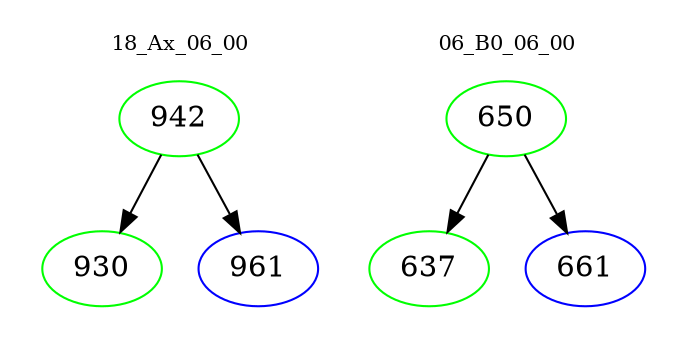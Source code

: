 digraph{
subgraph cluster_0 {
color = white
label = "18_Ax_06_00";
fontsize=10;
T0_942 [label="942", color="green"]
T0_942 -> T0_930 [color="black"]
T0_930 [label="930", color="green"]
T0_942 -> T0_961 [color="black"]
T0_961 [label="961", color="blue"]
}
subgraph cluster_1 {
color = white
label = "06_B0_06_00";
fontsize=10;
T1_650 [label="650", color="green"]
T1_650 -> T1_637 [color="black"]
T1_637 [label="637", color="green"]
T1_650 -> T1_661 [color="black"]
T1_661 [label="661", color="blue"]
}
}
